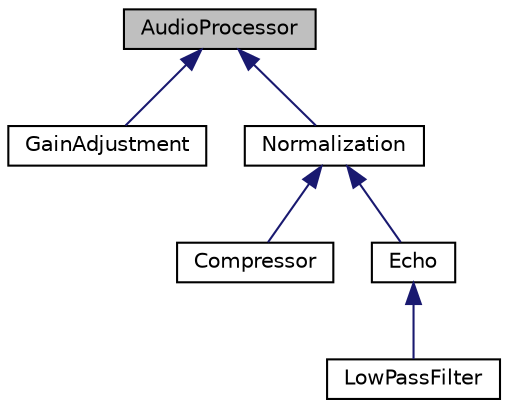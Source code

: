 digraph "AudioProcessor"
{
 // LATEX_PDF_SIZE
  edge [fontname="Helvetica",fontsize="10",labelfontname="Helvetica",labelfontsize="10"];
  node [fontname="Helvetica",fontsize="10",shape=record];
  Node1 [label="AudioProcessor",height=0.2,width=0.4,color="black", fillcolor="grey75", style="filled", fontcolor="black",tooltip=" "];
  Node1 -> Node2 [dir="back",color="midnightblue",fontsize="10",style="solid"];
  Node2 [label="GainAdjustment",height=0.2,width=0.4,color="black", fillcolor="white", style="filled",URL="$d0/d31/classGainAdjustment.html",tooltip=" "];
  Node1 -> Node3 [dir="back",color="midnightblue",fontsize="10",style="solid"];
  Node3 [label="Normalization",height=0.2,width=0.4,color="black", fillcolor="white", style="filled",URL="$d6/d51/classNormalization.html",tooltip=" "];
  Node3 -> Node4 [dir="back",color="midnightblue",fontsize="10",style="solid"];
  Node4 [label="Compressor",height=0.2,width=0.4,color="black", fillcolor="white", style="filled",URL="$dc/db7/classCompressor.html",tooltip=" "];
  Node3 -> Node5 [dir="back",color="midnightblue",fontsize="10",style="solid"];
  Node5 [label="Echo",height=0.2,width=0.4,color="black", fillcolor="white", style="filled",URL="$dc/dd7/classEcho.html",tooltip=" "];
  Node5 -> Node6 [dir="back",color="midnightblue",fontsize="10",style="solid"];
  Node6 [label="LowPassFilter",height=0.2,width=0.4,color="black", fillcolor="white", style="filled",URL="$d9/d1a/classLowPassFilter.html",tooltip=" "];
}
